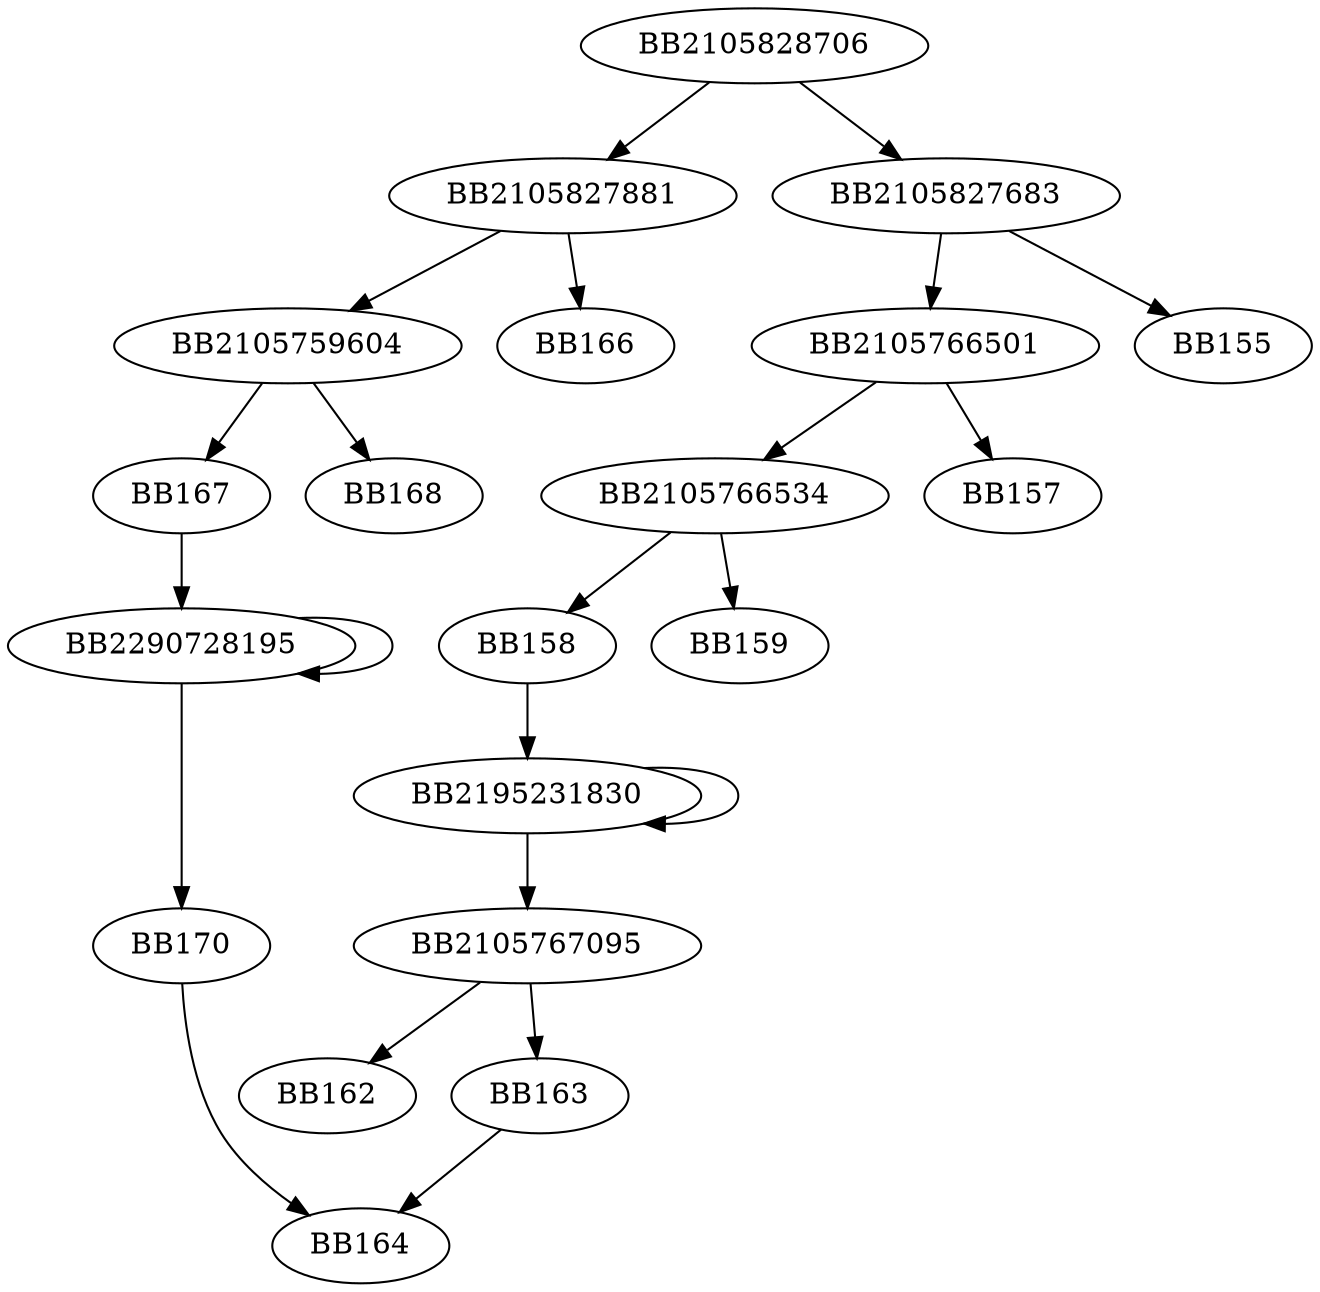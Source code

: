 digraph G{
	BB2105828706->BB2105827881;
	BB2105828706->BB2105827683;
	BB2105827683->BB2105766501;
	BB2105827683->BB155;
	BB2105766501->BB2105766534;
	BB2105766501->BB157;
	BB2105766534->BB158;
	BB2105766534->BB159;
	BB158->BB2195231830;
	BB2195231830->BB2105767095;
	BB2195231830->BB2195231830;
	BB2105767095->BB162;
	BB2105767095->BB163;
	BB163->BB164;
	BB2105827881->BB2105759604;
	BB2105827881->BB166;
	BB2105759604->BB167;
	BB2105759604->BB168;
	BB167->BB2290728195;
	BB2290728195->BB170;
	BB2290728195->BB2290728195;
	BB170->BB164;
}
